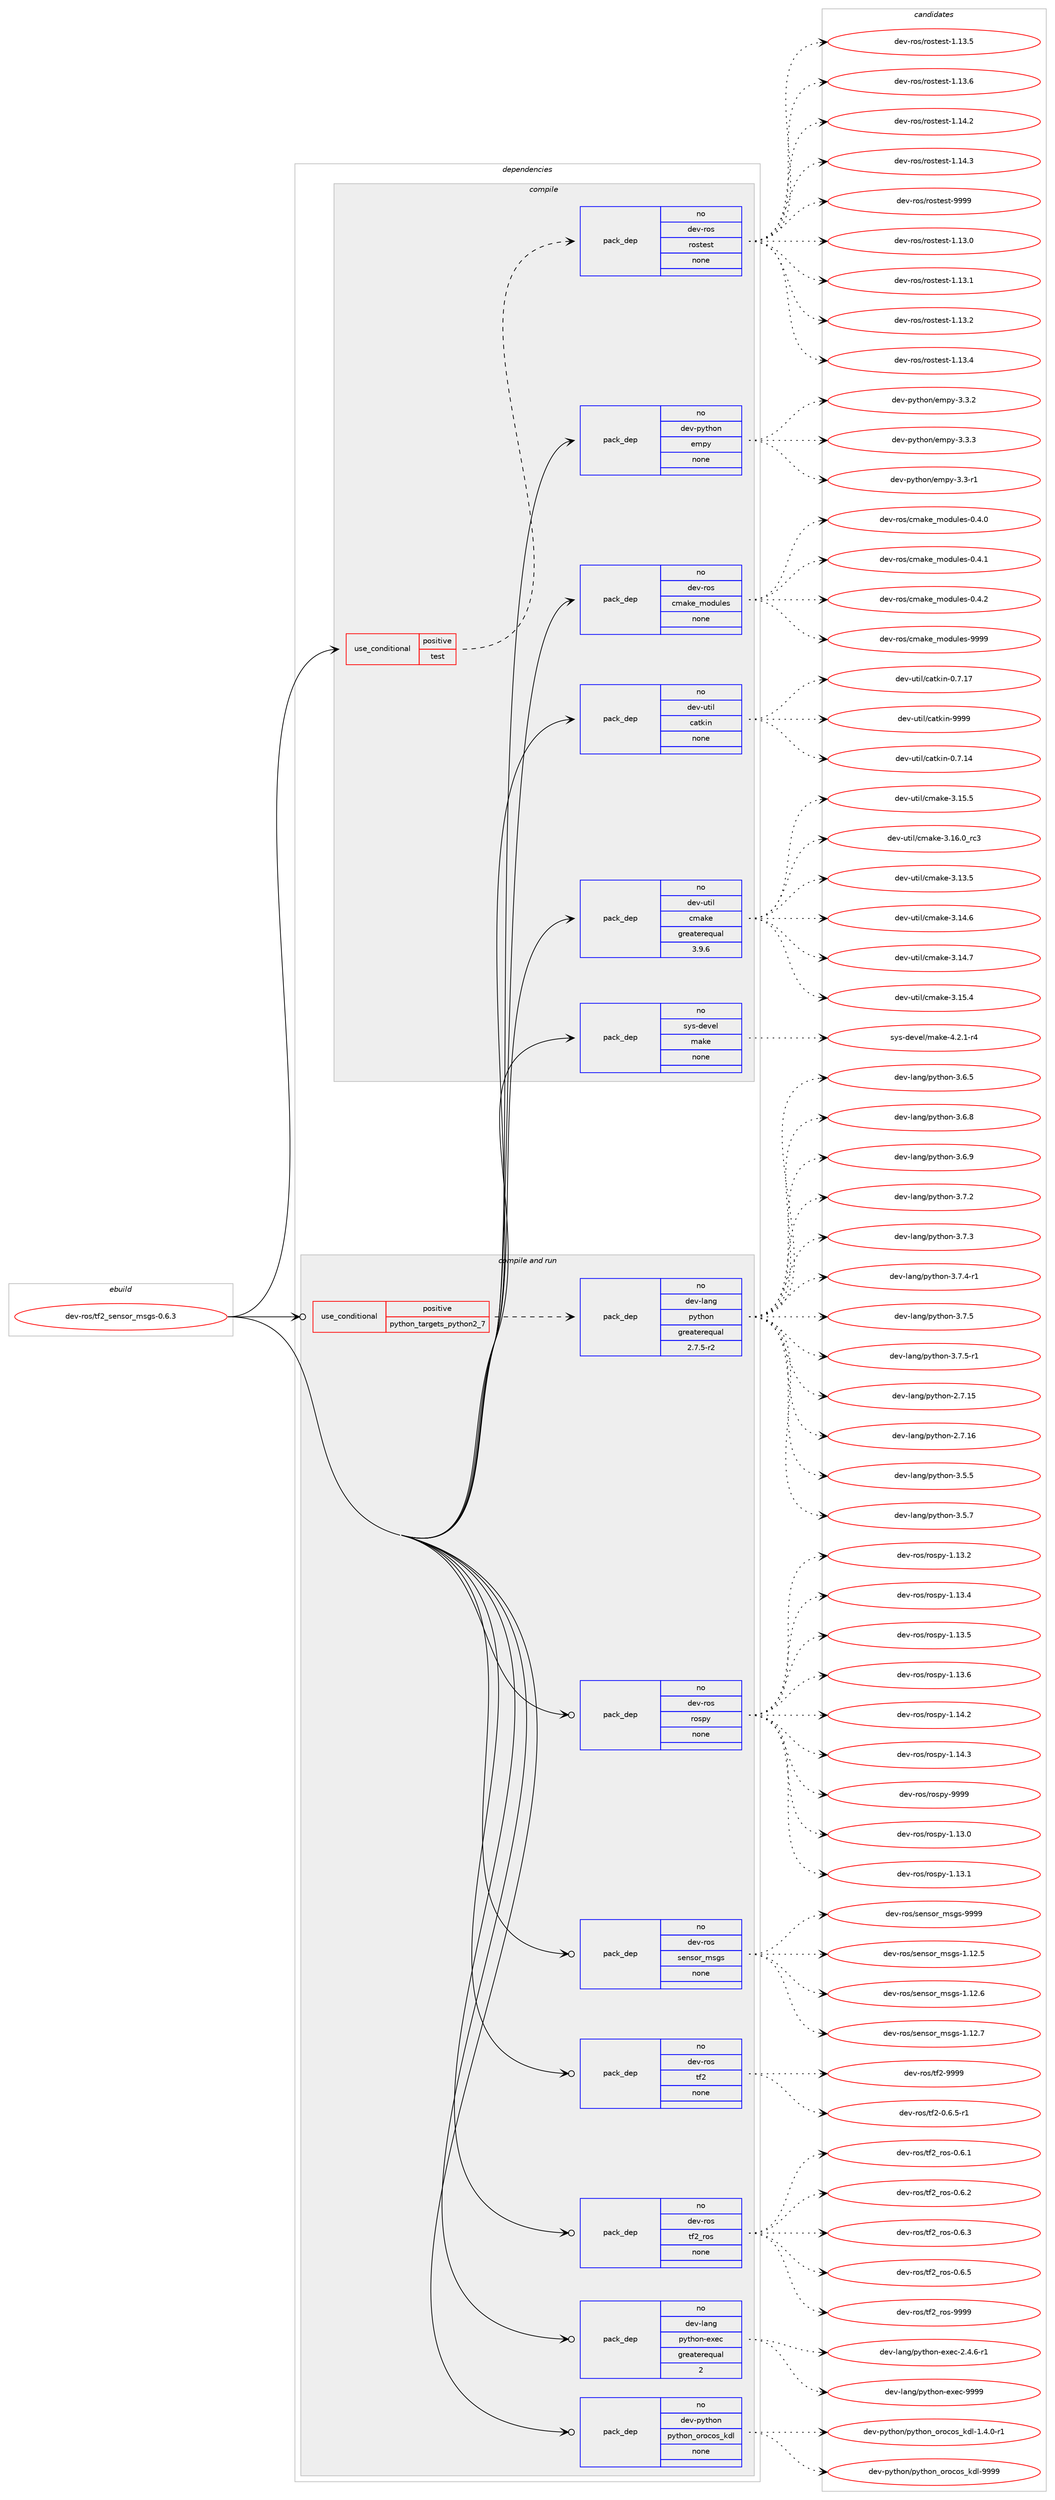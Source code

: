 digraph prolog {

# *************
# Graph options
# *************

newrank=true;
concentrate=true;
compound=true;
graph [rankdir=LR,fontname=Helvetica,fontsize=10,ranksep=1.5];#, ranksep=2.5, nodesep=0.2];
edge  [arrowhead=vee];
node  [fontname=Helvetica,fontsize=10];

# **********
# The ebuild
# **********

subgraph cluster_leftcol {
color=gray;
rank=same;
label=<<i>ebuild</i>>;
id [label="dev-ros/tf2_sensor_msgs-0.6.3", color=red, width=4, href="../dev-ros/tf2_sensor_msgs-0.6.3.svg"];
}

# ****************
# The dependencies
# ****************

subgraph cluster_midcol {
color=gray;
label=<<i>dependencies</i>>;
subgraph cluster_compile {
fillcolor="#eeeeee";
style=filled;
label=<<i>compile</i>>;
subgraph cond156286 {
dependency671424 [label=<<TABLE BORDER="0" CELLBORDER="1" CELLSPACING="0" CELLPADDING="4"><TR><TD ROWSPAN="3" CELLPADDING="10">use_conditional</TD></TR><TR><TD>positive</TD></TR><TR><TD>test</TD></TR></TABLE>>, shape=none, color=red];
subgraph pack503232 {
dependency671425 [label=<<TABLE BORDER="0" CELLBORDER="1" CELLSPACING="0" CELLPADDING="4" WIDTH="220"><TR><TD ROWSPAN="6" CELLPADDING="30">pack_dep</TD></TR><TR><TD WIDTH="110">no</TD></TR><TR><TD>dev-ros</TD></TR><TR><TD>rostest</TD></TR><TR><TD>none</TD></TR><TR><TD></TD></TR></TABLE>>, shape=none, color=blue];
}
dependency671424:e -> dependency671425:w [weight=20,style="dashed",arrowhead="vee"];
}
id:e -> dependency671424:w [weight=20,style="solid",arrowhead="vee"];
subgraph pack503233 {
dependency671426 [label=<<TABLE BORDER="0" CELLBORDER="1" CELLSPACING="0" CELLPADDING="4" WIDTH="220"><TR><TD ROWSPAN="6" CELLPADDING="30">pack_dep</TD></TR><TR><TD WIDTH="110">no</TD></TR><TR><TD>dev-python</TD></TR><TR><TD>empy</TD></TR><TR><TD>none</TD></TR><TR><TD></TD></TR></TABLE>>, shape=none, color=blue];
}
id:e -> dependency671426:w [weight=20,style="solid",arrowhead="vee"];
subgraph pack503234 {
dependency671427 [label=<<TABLE BORDER="0" CELLBORDER="1" CELLSPACING="0" CELLPADDING="4" WIDTH="220"><TR><TD ROWSPAN="6" CELLPADDING="30">pack_dep</TD></TR><TR><TD WIDTH="110">no</TD></TR><TR><TD>dev-ros</TD></TR><TR><TD>cmake_modules</TD></TR><TR><TD>none</TD></TR><TR><TD></TD></TR></TABLE>>, shape=none, color=blue];
}
id:e -> dependency671427:w [weight=20,style="solid",arrowhead="vee"];
subgraph pack503235 {
dependency671428 [label=<<TABLE BORDER="0" CELLBORDER="1" CELLSPACING="0" CELLPADDING="4" WIDTH="220"><TR><TD ROWSPAN="6" CELLPADDING="30">pack_dep</TD></TR><TR><TD WIDTH="110">no</TD></TR><TR><TD>dev-util</TD></TR><TR><TD>catkin</TD></TR><TR><TD>none</TD></TR><TR><TD></TD></TR></TABLE>>, shape=none, color=blue];
}
id:e -> dependency671428:w [weight=20,style="solid",arrowhead="vee"];
subgraph pack503236 {
dependency671429 [label=<<TABLE BORDER="0" CELLBORDER="1" CELLSPACING="0" CELLPADDING="4" WIDTH="220"><TR><TD ROWSPAN="6" CELLPADDING="30">pack_dep</TD></TR><TR><TD WIDTH="110">no</TD></TR><TR><TD>dev-util</TD></TR><TR><TD>cmake</TD></TR><TR><TD>greaterequal</TD></TR><TR><TD>3.9.6</TD></TR></TABLE>>, shape=none, color=blue];
}
id:e -> dependency671429:w [weight=20,style="solid",arrowhead="vee"];
subgraph pack503237 {
dependency671430 [label=<<TABLE BORDER="0" CELLBORDER="1" CELLSPACING="0" CELLPADDING="4" WIDTH="220"><TR><TD ROWSPAN="6" CELLPADDING="30">pack_dep</TD></TR><TR><TD WIDTH="110">no</TD></TR><TR><TD>sys-devel</TD></TR><TR><TD>make</TD></TR><TR><TD>none</TD></TR><TR><TD></TD></TR></TABLE>>, shape=none, color=blue];
}
id:e -> dependency671430:w [weight=20,style="solid",arrowhead="vee"];
}
subgraph cluster_compileandrun {
fillcolor="#eeeeee";
style=filled;
label=<<i>compile and run</i>>;
subgraph cond156287 {
dependency671431 [label=<<TABLE BORDER="0" CELLBORDER="1" CELLSPACING="0" CELLPADDING="4"><TR><TD ROWSPAN="3" CELLPADDING="10">use_conditional</TD></TR><TR><TD>positive</TD></TR><TR><TD>python_targets_python2_7</TD></TR></TABLE>>, shape=none, color=red];
subgraph pack503238 {
dependency671432 [label=<<TABLE BORDER="0" CELLBORDER="1" CELLSPACING="0" CELLPADDING="4" WIDTH="220"><TR><TD ROWSPAN="6" CELLPADDING="30">pack_dep</TD></TR><TR><TD WIDTH="110">no</TD></TR><TR><TD>dev-lang</TD></TR><TR><TD>python</TD></TR><TR><TD>greaterequal</TD></TR><TR><TD>2.7.5-r2</TD></TR></TABLE>>, shape=none, color=blue];
}
dependency671431:e -> dependency671432:w [weight=20,style="dashed",arrowhead="vee"];
}
id:e -> dependency671431:w [weight=20,style="solid",arrowhead="odotvee"];
subgraph pack503239 {
dependency671433 [label=<<TABLE BORDER="0" CELLBORDER="1" CELLSPACING="0" CELLPADDING="4" WIDTH="220"><TR><TD ROWSPAN="6" CELLPADDING="30">pack_dep</TD></TR><TR><TD WIDTH="110">no</TD></TR><TR><TD>dev-lang</TD></TR><TR><TD>python-exec</TD></TR><TR><TD>greaterequal</TD></TR><TR><TD>2</TD></TR></TABLE>>, shape=none, color=blue];
}
id:e -> dependency671433:w [weight=20,style="solid",arrowhead="odotvee"];
subgraph pack503240 {
dependency671434 [label=<<TABLE BORDER="0" CELLBORDER="1" CELLSPACING="0" CELLPADDING="4" WIDTH="220"><TR><TD ROWSPAN="6" CELLPADDING="30">pack_dep</TD></TR><TR><TD WIDTH="110">no</TD></TR><TR><TD>dev-python</TD></TR><TR><TD>python_orocos_kdl</TD></TR><TR><TD>none</TD></TR><TR><TD></TD></TR></TABLE>>, shape=none, color=blue];
}
id:e -> dependency671434:w [weight=20,style="solid",arrowhead="odotvee"];
subgraph pack503241 {
dependency671435 [label=<<TABLE BORDER="0" CELLBORDER="1" CELLSPACING="0" CELLPADDING="4" WIDTH="220"><TR><TD ROWSPAN="6" CELLPADDING="30">pack_dep</TD></TR><TR><TD WIDTH="110">no</TD></TR><TR><TD>dev-ros</TD></TR><TR><TD>rospy</TD></TR><TR><TD>none</TD></TR><TR><TD></TD></TR></TABLE>>, shape=none, color=blue];
}
id:e -> dependency671435:w [weight=20,style="solid",arrowhead="odotvee"];
subgraph pack503242 {
dependency671436 [label=<<TABLE BORDER="0" CELLBORDER="1" CELLSPACING="0" CELLPADDING="4" WIDTH="220"><TR><TD ROWSPAN="6" CELLPADDING="30">pack_dep</TD></TR><TR><TD WIDTH="110">no</TD></TR><TR><TD>dev-ros</TD></TR><TR><TD>sensor_msgs</TD></TR><TR><TD>none</TD></TR><TR><TD></TD></TR></TABLE>>, shape=none, color=blue];
}
id:e -> dependency671436:w [weight=20,style="solid",arrowhead="odotvee"];
subgraph pack503243 {
dependency671437 [label=<<TABLE BORDER="0" CELLBORDER="1" CELLSPACING="0" CELLPADDING="4" WIDTH="220"><TR><TD ROWSPAN="6" CELLPADDING="30">pack_dep</TD></TR><TR><TD WIDTH="110">no</TD></TR><TR><TD>dev-ros</TD></TR><TR><TD>tf2</TD></TR><TR><TD>none</TD></TR><TR><TD></TD></TR></TABLE>>, shape=none, color=blue];
}
id:e -> dependency671437:w [weight=20,style="solid",arrowhead="odotvee"];
subgraph pack503244 {
dependency671438 [label=<<TABLE BORDER="0" CELLBORDER="1" CELLSPACING="0" CELLPADDING="4" WIDTH="220"><TR><TD ROWSPAN="6" CELLPADDING="30">pack_dep</TD></TR><TR><TD WIDTH="110">no</TD></TR><TR><TD>dev-ros</TD></TR><TR><TD>tf2_ros</TD></TR><TR><TD>none</TD></TR><TR><TD></TD></TR></TABLE>>, shape=none, color=blue];
}
id:e -> dependency671438:w [weight=20,style="solid",arrowhead="odotvee"];
}
subgraph cluster_run {
fillcolor="#eeeeee";
style=filled;
label=<<i>run</i>>;
}
}

# **************
# The candidates
# **************

subgraph cluster_choices {
rank=same;
color=gray;
label=<<i>candidates</i>>;

subgraph choice503232 {
color=black;
nodesep=1;
choice100101118451141111154711411111511610111511645494649514648 [label="dev-ros/rostest-1.13.0", color=red, width=4,href="../dev-ros/rostest-1.13.0.svg"];
choice100101118451141111154711411111511610111511645494649514649 [label="dev-ros/rostest-1.13.1", color=red, width=4,href="../dev-ros/rostest-1.13.1.svg"];
choice100101118451141111154711411111511610111511645494649514650 [label="dev-ros/rostest-1.13.2", color=red, width=4,href="../dev-ros/rostest-1.13.2.svg"];
choice100101118451141111154711411111511610111511645494649514652 [label="dev-ros/rostest-1.13.4", color=red, width=4,href="../dev-ros/rostest-1.13.4.svg"];
choice100101118451141111154711411111511610111511645494649514653 [label="dev-ros/rostest-1.13.5", color=red, width=4,href="../dev-ros/rostest-1.13.5.svg"];
choice100101118451141111154711411111511610111511645494649514654 [label="dev-ros/rostest-1.13.6", color=red, width=4,href="../dev-ros/rostest-1.13.6.svg"];
choice100101118451141111154711411111511610111511645494649524650 [label="dev-ros/rostest-1.14.2", color=red, width=4,href="../dev-ros/rostest-1.14.2.svg"];
choice100101118451141111154711411111511610111511645494649524651 [label="dev-ros/rostest-1.14.3", color=red, width=4,href="../dev-ros/rostest-1.14.3.svg"];
choice10010111845114111115471141111151161011151164557575757 [label="dev-ros/rostest-9999", color=red, width=4,href="../dev-ros/rostest-9999.svg"];
dependency671425:e -> choice100101118451141111154711411111511610111511645494649514648:w [style=dotted,weight="100"];
dependency671425:e -> choice100101118451141111154711411111511610111511645494649514649:w [style=dotted,weight="100"];
dependency671425:e -> choice100101118451141111154711411111511610111511645494649514650:w [style=dotted,weight="100"];
dependency671425:e -> choice100101118451141111154711411111511610111511645494649514652:w [style=dotted,weight="100"];
dependency671425:e -> choice100101118451141111154711411111511610111511645494649514653:w [style=dotted,weight="100"];
dependency671425:e -> choice100101118451141111154711411111511610111511645494649514654:w [style=dotted,weight="100"];
dependency671425:e -> choice100101118451141111154711411111511610111511645494649524650:w [style=dotted,weight="100"];
dependency671425:e -> choice100101118451141111154711411111511610111511645494649524651:w [style=dotted,weight="100"];
dependency671425:e -> choice10010111845114111115471141111151161011151164557575757:w [style=dotted,weight="100"];
}
subgraph choice503233 {
color=black;
nodesep=1;
choice1001011184511212111610411111047101109112121455146514511449 [label="dev-python/empy-3.3-r1", color=red, width=4,href="../dev-python/empy-3.3-r1.svg"];
choice1001011184511212111610411111047101109112121455146514650 [label="dev-python/empy-3.3.2", color=red, width=4,href="../dev-python/empy-3.3.2.svg"];
choice1001011184511212111610411111047101109112121455146514651 [label="dev-python/empy-3.3.3", color=red, width=4,href="../dev-python/empy-3.3.3.svg"];
dependency671426:e -> choice1001011184511212111610411111047101109112121455146514511449:w [style=dotted,weight="100"];
dependency671426:e -> choice1001011184511212111610411111047101109112121455146514650:w [style=dotted,weight="100"];
dependency671426:e -> choice1001011184511212111610411111047101109112121455146514651:w [style=dotted,weight="100"];
}
subgraph choice503234 {
color=black;
nodesep=1;
choice1001011184511411111547991099710710195109111100117108101115454846524648 [label="dev-ros/cmake_modules-0.4.0", color=red, width=4,href="../dev-ros/cmake_modules-0.4.0.svg"];
choice1001011184511411111547991099710710195109111100117108101115454846524649 [label="dev-ros/cmake_modules-0.4.1", color=red, width=4,href="../dev-ros/cmake_modules-0.4.1.svg"];
choice1001011184511411111547991099710710195109111100117108101115454846524650 [label="dev-ros/cmake_modules-0.4.2", color=red, width=4,href="../dev-ros/cmake_modules-0.4.2.svg"];
choice10010111845114111115479910997107101951091111001171081011154557575757 [label="dev-ros/cmake_modules-9999", color=red, width=4,href="../dev-ros/cmake_modules-9999.svg"];
dependency671427:e -> choice1001011184511411111547991099710710195109111100117108101115454846524648:w [style=dotted,weight="100"];
dependency671427:e -> choice1001011184511411111547991099710710195109111100117108101115454846524649:w [style=dotted,weight="100"];
dependency671427:e -> choice1001011184511411111547991099710710195109111100117108101115454846524650:w [style=dotted,weight="100"];
dependency671427:e -> choice10010111845114111115479910997107101951091111001171081011154557575757:w [style=dotted,weight="100"];
}
subgraph choice503235 {
color=black;
nodesep=1;
choice1001011184511711610510847999711610710511045484655464952 [label="dev-util/catkin-0.7.14", color=red, width=4,href="../dev-util/catkin-0.7.14.svg"];
choice1001011184511711610510847999711610710511045484655464955 [label="dev-util/catkin-0.7.17", color=red, width=4,href="../dev-util/catkin-0.7.17.svg"];
choice100101118451171161051084799971161071051104557575757 [label="dev-util/catkin-9999", color=red, width=4,href="../dev-util/catkin-9999.svg"];
dependency671428:e -> choice1001011184511711610510847999711610710511045484655464952:w [style=dotted,weight="100"];
dependency671428:e -> choice1001011184511711610510847999711610710511045484655464955:w [style=dotted,weight="100"];
dependency671428:e -> choice100101118451171161051084799971161071051104557575757:w [style=dotted,weight="100"];
}
subgraph choice503236 {
color=black;
nodesep=1;
choice1001011184511711610510847991099710710145514649514653 [label="dev-util/cmake-3.13.5", color=red, width=4,href="../dev-util/cmake-3.13.5.svg"];
choice1001011184511711610510847991099710710145514649524654 [label="dev-util/cmake-3.14.6", color=red, width=4,href="../dev-util/cmake-3.14.6.svg"];
choice1001011184511711610510847991099710710145514649524655 [label="dev-util/cmake-3.14.7", color=red, width=4,href="../dev-util/cmake-3.14.7.svg"];
choice1001011184511711610510847991099710710145514649534652 [label="dev-util/cmake-3.15.4", color=red, width=4,href="../dev-util/cmake-3.15.4.svg"];
choice1001011184511711610510847991099710710145514649534653 [label="dev-util/cmake-3.15.5", color=red, width=4,href="../dev-util/cmake-3.15.5.svg"];
choice1001011184511711610510847991099710710145514649544648951149951 [label="dev-util/cmake-3.16.0_rc3", color=red, width=4,href="../dev-util/cmake-3.16.0_rc3.svg"];
dependency671429:e -> choice1001011184511711610510847991099710710145514649514653:w [style=dotted,weight="100"];
dependency671429:e -> choice1001011184511711610510847991099710710145514649524654:w [style=dotted,weight="100"];
dependency671429:e -> choice1001011184511711610510847991099710710145514649524655:w [style=dotted,weight="100"];
dependency671429:e -> choice1001011184511711610510847991099710710145514649534652:w [style=dotted,weight="100"];
dependency671429:e -> choice1001011184511711610510847991099710710145514649534653:w [style=dotted,weight="100"];
dependency671429:e -> choice1001011184511711610510847991099710710145514649544648951149951:w [style=dotted,weight="100"];
}
subgraph choice503237 {
color=black;
nodesep=1;
choice1151211154510010111810110847109971071014552465046494511452 [label="sys-devel/make-4.2.1-r4", color=red, width=4,href="../sys-devel/make-4.2.1-r4.svg"];
dependency671430:e -> choice1151211154510010111810110847109971071014552465046494511452:w [style=dotted,weight="100"];
}
subgraph choice503238 {
color=black;
nodesep=1;
choice10010111845108971101034711212111610411111045504655464953 [label="dev-lang/python-2.7.15", color=red, width=4,href="../dev-lang/python-2.7.15.svg"];
choice10010111845108971101034711212111610411111045504655464954 [label="dev-lang/python-2.7.16", color=red, width=4,href="../dev-lang/python-2.7.16.svg"];
choice100101118451089711010347112121116104111110455146534653 [label="dev-lang/python-3.5.5", color=red, width=4,href="../dev-lang/python-3.5.5.svg"];
choice100101118451089711010347112121116104111110455146534655 [label="dev-lang/python-3.5.7", color=red, width=4,href="../dev-lang/python-3.5.7.svg"];
choice100101118451089711010347112121116104111110455146544653 [label="dev-lang/python-3.6.5", color=red, width=4,href="../dev-lang/python-3.6.5.svg"];
choice100101118451089711010347112121116104111110455146544656 [label="dev-lang/python-3.6.8", color=red, width=4,href="../dev-lang/python-3.6.8.svg"];
choice100101118451089711010347112121116104111110455146544657 [label="dev-lang/python-3.6.9", color=red, width=4,href="../dev-lang/python-3.6.9.svg"];
choice100101118451089711010347112121116104111110455146554650 [label="dev-lang/python-3.7.2", color=red, width=4,href="../dev-lang/python-3.7.2.svg"];
choice100101118451089711010347112121116104111110455146554651 [label="dev-lang/python-3.7.3", color=red, width=4,href="../dev-lang/python-3.7.3.svg"];
choice1001011184510897110103471121211161041111104551465546524511449 [label="dev-lang/python-3.7.4-r1", color=red, width=4,href="../dev-lang/python-3.7.4-r1.svg"];
choice100101118451089711010347112121116104111110455146554653 [label="dev-lang/python-3.7.5", color=red, width=4,href="../dev-lang/python-3.7.5.svg"];
choice1001011184510897110103471121211161041111104551465546534511449 [label="dev-lang/python-3.7.5-r1", color=red, width=4,href="../dev-lang/python-3.7.5-r1.svg"];
dependency671432:e -> choice10010111845108971101034711212111610411111045504655464953:w [style=dotted,weight="100"];
dependency671432:e -> choice10010111845108971101034711212111610411111045504655464954:w [style=dotted,weight="100"];
dependency671432:e -> choice100101118451089711010347112121116104111110455146534653:w [style=dotted,weight="100"];
dependency671432:e -> choice100101118451089711010347112121116104111110455146534655:w [style=dotted,weight="100"];
dependency671432:e -> choice100101118451089711010347112121116104111110455146544653:w [style=dotted,weight="100"];
dependency671432:e -> choice100101118451089711010347112121116104111110455146544656:w [style=dotted,weight="100"];
dependency671432:e -> choice100101118451089711010347112121116104111110455146544657:w [style=dotted,weight="100"];
dependency671432:e -> choice100101118451089711010347112121116104111110455146554650:w [style=dotted,weight="100"];
dependency671432:e -> choice100101118451089711010347112121116104111110455146554651:w [style=dotted,weight="100"];
dependency671432:e -> choice1001011184510897110103471121211161041111104551465546524511449:w [style=dotted,weight="100"];
dependency671432:e -> choice100101118451089711010347112121116104111110455146554653:w [style=dotted,weight="100"];
dependency671432:e -> choice1001011184510897110103471121211161041111104551465546534511449:w [style=dotted,weight="100"];
}
subgraph choice503239 {
color=black;
nodesep=1;
choice10010111845108971101034711212111610411111045101120101994550465246544511449 [label="dev-lang/python-exec-2.4.6-r1", color=red, width=4,href="../dev-lang/python-exec-2.4.6-r1.svg"];
choice10010111845108971101034711212111610411111045101120101994557575757 [label="dev-lang/python-exec-9999", color=red, width=4,href="../dev-lang/python-exec-9999.svg"];
dependency671433:e -> choice10010111845108971101034711212111610411111045101120101994550465246544511449:w [style=dotted,weight="100"];
dependency671433:e -> choice10010111845108971101034711212111610411111045101120101994557575757:w [style=dotted,weight="100"];
}
subgraph choice503240 {
color=black;
nodesep=1;
choice10010111845112121116104111110471121211161041111109511111411199111115951071001084549465246484511449 [label="dev-python/python_orocos_kdl-1.4.0-r1", color=red, width=4,href="../dev-python/python_orocos_kdl-1.4.0-r1.svg"];
choice10010111845112121116104111110471121211161041111109511111411199111115951071001084557575757 [label="dev-python/python_orocos_kdl-9999", color=red, width=4,href="../dev-python/python_orocos_kdl-9999.svg"];
dependency671434:e -> choice10010111845112121116104111110471121211161041111109511111411199111115951071001084549465246484511449:w [style=dotted,weight="100"];
dependency671434:e -> choice10010111845112121116104111110471121211161041111109511111411199111115951071001084557575757:w [style=dotted,weight="100"];
}
subgraph choice503241 {
color=black;
nodesep=1;
choice100101118451141111154711411111511212145494649514648 [label="dev-ros/rospy-1.13.0", color=red, width=4,href="../dev-ros/rospy-1.13.0.svg"];
choice100101118451141111154711411111511212145494649514649 [label="dev-ros/rospy-1.13.1", color=red, width=4,href="../dev-ros/rospy-1.13.1.svg"];
choice100101118451141111154711411111511212145494649514650 [label="dev-ros/rospy-1.13.2", color=red, width=4,href="../dev-ros/rospy-1.13.2.svg"];
choice100101118451141111154711411111511212145494649514652 [label="dev-ros/rospy-1.13.4", color=red, width=4,href="../dev-ros/rospy-1.13.4.svg"];
choice100101118451141111154711411111511212145494649514653 [label="dev-ros/rospy-1.13.5", color=red, width=4,href="../dev-ros/rospy-1.13.5.svg"];
choice100101118451141111154711411111511212145494649514654 [label="dev-ros/rospy-1.13.6", color=red, width=4,href="../dev-ros/rospy-1.13.6.svg"];
choice100101118451141111154711411111511212145494649524650 [label="dev-ros/rospy-1.14.2", color=red, width=4,href="../dev-ros/rospy-1.14.2.svg"];
choice100101118451141111154711411111511212145494649524651 [label="dev-ros/rospy-1.14.3", color=red, width=4,href="../dev-ros/rospy-1.14.3.svg"];
choice10010111845114111115471141111151121214557575757 [label="dev-ros/rospy-9999", color=red, width=4,href="../dev-ros/rospy-9999.svg"];
dependency671435:e -> choice100101118451141111154711411111511212145494649514648:w [style=dotted,weight="100"];
dependency671435:e -> choice100101118451141111154711411111511212145494649514649:w [style=dotted,weight="100"];
dependency671435:e -> choice100101118451141111154711411111511212145494649514650:w [style=dotted,weight="100"];
dependency671435:e -> choice100101118451141111154711411111511212145494649514652:w [style=dotted,weight="100"];
dependency671435:e -> choice100101118451141111154711411111511212145494649514653:w [style=dotted,weight="100"];
dependency671435:e -> choice100101118451141111154711411111511212145494649514654:w [style=dotted,weight="100"];
dependency671435:e -> choice100101118451141111154711411111511212145494649524650:w [style=dotted,weight="100"];
dependency671435:e -> choice100101118451141111154711411111511212145494649524651:w [style=dotted,weight="100"];
dependency671435:e -> choice10010111845114111115471141111151121214557575757:w [style=dotted,weight="100"];
}
subgraph choice503242 {
color=black;
nodesep=1;
choice10010111845114111115471151011101151111149510911510311545494649504653 [label="dev-ros/sensor_msgs-1.12.5", color=red, width=4,href="../dev-ros/sensor_msgs-1.12.5.svg"];
choice10010111845114111115471151011101151111149510911510311545494649504654 [label="dev-ros/sensor_msgs-1.12.6", color=red, width=4,href="../dev-ros/sensor_msgs-1.12.6.svg"];
choice10010111845114111115471151011101151111149510911510311545494649504655 [label="dev-ros/sensor_msgs-1.12.7", color=red, width=4,href="../dev-ros/sensor_msgs-1.12.7.svg"];
choice1001011184511411111547115101110115111114951091151031154557575757 [label="dev-ros/sensor_msgs-9999", color=red, width=4,href="../dev-ros/sensor_msgs-9999.svg"];
dependency671436:e -> choice10010111845114111115471151011101151111149510911510311545494649504653:w [style=dotted,weight="100"];
dependency671436:e -> choice10010111845114111115471151011101151111149510911510311545494649504654:w [style=dotted,weight="100"];
dependency671436:e -> choice10010111845114111115471151011101151111149510911510311545494649504655:w [style=dotted,weight="100"];
dependency671436:e -> choice1001011184511411111547115101110115111114951091151031154557575757:w [style=dotted,weight="100"];
}
subgraph choice503243 {
color=black;
nodesep=1;
choice1001011184511411111547116102504548465446534511449 [label="dev-ros/tf2-0.6.5-r1", color=red, width=4,href="../dev-ros/tf2-0.6.5-r1.svg"];
choice1001011184511411111547116102504557575757 [label="dev-ros/tf2-9999", color=red, width=4,href="../dev-ros/tf2-9999.svg"];
dependency671437:e -> choice1001011184511411111547116102504548465446534511449:w [style=dotted,weight="100"];
dependency671437:e -> choice1001011184511411111547116102504557575757:w [style=dotted,weight="100"];
}
subgraph choice503244 {
color=black;
nodesep=1;
choice10010111845114111115471161025095114111115454846544649 [label="dev-ros/tf2_ros-0.6.1", color=red, width=4,href="../dev-ros/tf2_ros-0.6.1.svg"];
choice10010111845114111115471161025095114111115454846544650 [label="dev-ros/tf2_ros-0.6.2", color=red, width=4,href="../dev-ros/tf2_ros-0.6.2.svg"];
choice10010111845114111115471161025095114111115454846544651 [label="dev-ros/tf2_ros-0.6.3", color=red, width=4,href="../dev-ros/tf2_ros-0.6.3.svg"];
choice10010111845114111115471161025095114111115454846544653 [label="dev-ros/tf2_ros-0.6.5", color=red, width=4,href="../dev-ros/tf2_ros-0.6.5.svg"];
choice100101118451141111154711610250951141111154557575757 [label="dev-ros/tf2_ros-9999", color=red, width=4,href="../dev-ros/tf2_ros-9999.svg"];
dependency671438:e -> choice10010111845114111115471161025095114111115454846544649:w [style=dotted,weight="100"];
dependency671438:e -> choice10010111845114111115471161025095114111115454846544650:w [style=dotted,weight="100"];
dependency671438:e -> choice10010111845114111115471161025095114111115454846544651:w [style=dotted,weight="100"];
dependency671438:e -> choice10010111845114111115471161025095114111115454846544653:w [style=dotted,weight="100"];
dependency671438:e -> choice100101118451141111154711610250951141111154557575757:w [style=dotted,weight="100"];
}
}

}
